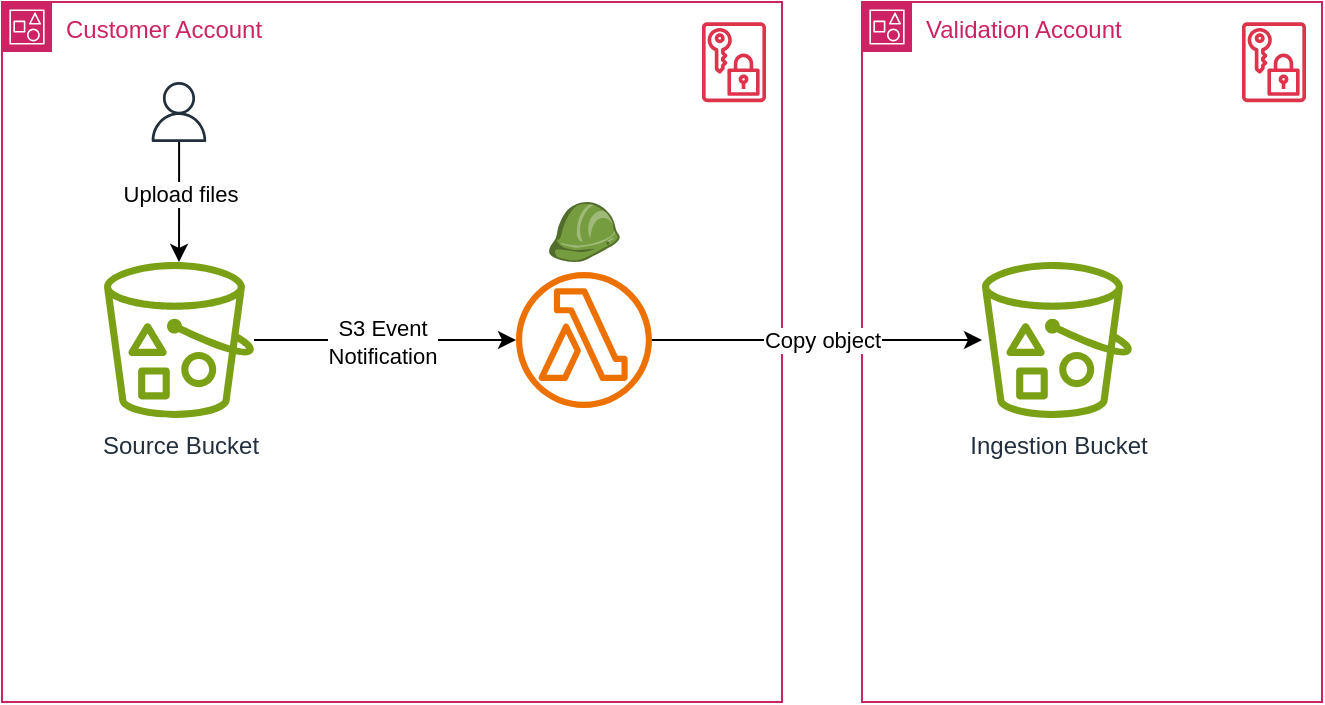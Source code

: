 <mxfile version="21.7.4" type="device">
  <diagram name="Page-1" id="8mD6x9hx4HXeN0lMrluO">
    <mxGraphModel dx="964" dy="485" grid="1" gridSize="10" guides="1" tooltips="1" connect="1" arrows="1" fold="1" page="1" pageScale="1" pageWidth="850" pageHeight="1100" math="0" shadow="0">
      <root>
        <mxCell id="0" />
        <mxCell id="1" parent="0" />
        <mxCell id="OD8RSAhp9z3uNDb_zqKp-6" value="Customer Account" style="points=[[0,0],[0.25,0],[0.5,0],[0.75,0],[1,0],[1,0.25],[1,0.5],[1,0.75],[1,1],[0.75,1],[0.5,1],[0.25,1],[0,1],[0,0.75],[0,0.5],[0,0.25]];outlineConnect=0;gradientColor=none;html=1;whiteSpace=wrap;fontSize=12;fontStyle=0;container=1;pointerEvents=0;collapsible=0;recursiveResize=0;shape=mxgraph.aws4.group;grIcon=mxgraph.aws4.group_account;strokeColor=#CD2264;fillColor=none;verticalAlign=top;align=left;spacingLeft=30;fontColor=#CD2264;dashed=0;" parent="1" vertex="1">
          <mxGeometry x="50" y="70" width="390" height="350" as="geometry" />
        </mxCell>
        <mxCell id="OD8RSAhp9z3uNDb_zqKp-1" value="" style="sketch=0;outlineConnect=0;fontColor=#232F3E;gradientColor=none;fillColor=#DD344C;strokeColor=none;dashed=0;verticalLabelPosition=bottom;verticalAlign=top;align=center;html=1;fontSize=12;fontStyle=0;aspect=fixed;pointerEvents=1;shape=mxgraph.aws4.data_encryption_key;" parent="OD8RSAhp9z3uNDb_zqKp-6" vertex="1">
          <mxGeometry x="350" y="10" width="32" height="40.26" as="geometry" />
        </mxCell>
        <mxCell id="NR9jmGTlMgP28qfGdQP9-2" style="edgeStyle=orthogonalEdgeStyle;rounded=0;orthogonalLoop=1;jettySize=auto;html=1;" edge="1" parent="OD8RSAhp9z3uNDb_zqKp-6" source="OD8RSAhp9z3uNDb_zqKp-2" target="OD8RSAhp9z3uNDb_zqKp-4">
          <mxGeometry relative="1" as="geometry" />
        </mxCell>
        <mxCell id="NR9jmGTlMgP28qfGdQP9-5" value="S3 Event&lt;br&gt;Notification" style="edgeLabel;html=1;align=center;verticalAlign=middle;resizable=0;points=[];" vertex="1" connectable="0" parent="NR9jmGTlMgP28qfGdQP9-2">
          <mxGeometry x="-0.032" y="-1" relative="1" as="geometry">
            <mxPoint as="offset" />
          </mxGeometry>
        </mxCell>
        <mxCell id="OD8RSAhp9z3uNDb_zqKp-2" value="Source Bucket" style="sketch=0;outlineConnect=0;fontColor=#232F3E;gradientColor=none;fillColor=#7AA116;strokeColor=none;dashed=0;verticalLabelPosition=bottom;verticalAlign=top;align=center;html=1;fontSize=12;fontStyle=0;aspect=fixed;pointerEvents=1;shape=mxgraph.aws4.bucket_with_objects;" parent="OD8RSAhp9z3uNDb_zqKp-6" vertex="1">
          <mxGeometry x="51" y="130" width="75" height="78" as="geometry" />
        </mxCell>
        <mxCell id="OD8RSAhp9z3uNDb_zqKp-4" value="" style="sketch=0;outlineConnect=0;fontColor=#232F3E;gradientColor=none;fillColor=#ED7100;strokeColor=none;dashed=0;verticalLabelPosition=bottom;verticalAlign=top;align=center;html=1;fontSize=12;fontStyle=0;aspect=fixed;pointerEvents=1;shape=mxgraph.aws4.lambda_function;" parent="OD8RSAhp9z3uNDb_zqKp-6" vertex="1">
          <mxGeometry x="257" y="135" width="68" height="68" as="geometry" />
        </mxCell>
        <mxCell id="OD8RSAhp9z3uNDb_zqKp-5" value="" style="outlineConnect=0;dashed=0;verticalLabelPosition=bottom;verticalAlign=top;align=center;html=1;shape=mxgraph.aws3.role;fillColor=#759C3E;gradientColor=none;" parent="OD8RSAhp9z3uNDb_zqKp-6" vertex="1">
          <mxGeometry x="273.17" y="100" width="35.66" height="30" as="geometry" />
        </mxCell>
        <mxCell id="NR9jmGTlMgP28qfGdQP9-8" style="edgeStyle=orthogonalEdgeStyle;rounded=0;orthogonalLoop=1;jettySize=auto;html=1;" edge="1" parent="OD8RSAhp9z3uNDb_zqKp-6" source="NR9jmGTlMgP28qfGdQP9-7" target="OD8RSAhp9z3uNDb_zqKp-2">
          <mxGeometry relative="1" as="geometry" />
        </mxCell>
        <mxCell id="NR9jmGTlMgP28qfGdQP9-9" value="Upload files" style="edgeLabel;html=1;align=center;verticalAlign=middle;resizable=0;points=[];" vertex="1" connectable="0" parent="NR9jmGTlMgP28qfGdQP9-8">
          <mxGeometry x="0.082" y="1" relative="1" as="geometry">
            <mxPoint x="-1" y="-7" as="offset" />
          </mxGeometry>
        </mxCell>
        <mxCell id="NR9jmGTlMgP28qfGdQP9-7" value="" style="sketch=0;outlineConnect=0;fontColor=#232F3E;gradientColor=none;fillColor=#232F3D;strokeColor=none;dashed=0;verticalLabelPosition=bottom;verticalAlign=top;align=center;html=1;fontSize=12;fontStyle=0;aspect=fixed;pointerEvents=1;shape=mxgraph.aws4.user;" vertex="1" parent="OD8RSAhp9z3uNDb_zqKp-6">
          <mxGeometry x="73.5" y="40" width="30" height="30" as="geometry" />
        </mxCell>
        <mxCell id="OD8RSAhp9z3uNDb_zqKp-7" value="Validation Account" style="points=[[0,0],[0.25,0],[0.5,0],[0.75,0],[1,0],[1,0.25],[1,0.5],[1,0.75],[1,1],[0.75,1],[0.5,1],[0.25,1],[0,1],[0,0.75],[0,0.5],[0,0.25]];outlineConnect=0;gradientColor=none;html=1;whiteSpace=wrap;fontSize=12;fontStyle=0;container=1;pointerEvents=0;collapsible=0;recursiveResize=0;shape=mxgraph.aws4.group;grIcon=mxgraph.aws4.group_account;strokeColor=#CD2264;fillColor=none;verticalAlign=top;align=left;spacingLeft=30;fontColor=#CD2264;dashed=0;" parent="1" vertex="1">
          <mxGeometry x="480" y="70" width="230" height="350" as="geometry" />
        </mxCell>
        <mxCell id="OD8RSAhp9z3uNDb_zqKp-3" value="Ingestion Bucket" style="sketch=0;outlineConnect=0;fontColor=#232F3E;gradientColor=none;fillColor=#7AA116;strokeColor=none;dashed=0;verticalLabelPosition=bottom;verticalAlign=top;align=center;html=1;fontSize=12;fontStyle=0;aspect=fixed;pointerEvents=1;shape=mxgraph.aws4.bucket_with_objects;" parent="OD8RSAhp9z3uNDb_zqKp-7" vertex="1">
          <mxGeometry x="60" y="130" width="75" height="78" as="geometry" />
        </mxCell>
        <mxCell id="NR9jmGTlMgP28qfGdQP9-3" value="" style="sketch=0;outlineConnect=0;fontColor=#232F3E;gradientColor=none;fillColor=#DD344C;strokeColor=none;dashed=0;verticalLabelPosition=bottom;verticalAlign=top;align=center;html=1;fontSize=12;fontStyle=0;aspect=fixed;pointerEvents=1;shape=mxgraph.aws4.data_encryption_key;" vertex="1" parent="OD8RSAhp9z3uNDb_zqKp-7">
          <mxGeometry x="190" y="10" width="32" height="40.26" as="geometry" />
        </mxCell>
        <mxCell id="NR9jmGTlMgP28qfGdQP9-4" style="edgeStyle=orthogonalEdgeStyle;rounded=0;orthogonalLoop=1;jettySize=auto;html=1;" edge="1" parent="1" source="OD8RSAhp9z3uNDb_zqKp-4" target="OD8RSAhp9z3uNDb_zqKp-3">
          <mxGeometry relative="1" as="geometry" />
        </mxCell>
        <mxCell id="NR9jmGTlMgP28qfGdQP9-6" value="Copy object" style="edgeLabel;html=1;align=center;verticalAlign=middle;resizable=0;points=[];" vertex="1" connectable="0" parent="NR9jmGTlMgP28qfGdQP9-4">
          <mxGeometry x="-0.491" relative="1" as="geometry">
            <mxPoint x="43" as="offset" />
          </mxGeometry>
        </mxCell>
      </root>
    </mxGraphModel>
  </diagram>
</mxfile>
